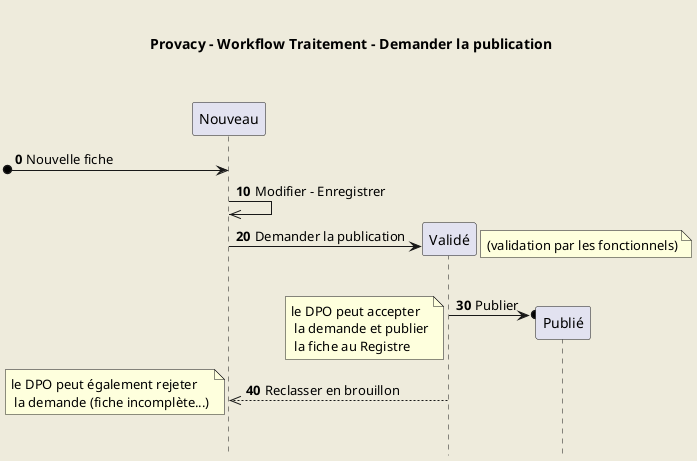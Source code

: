uml-processing-validate
@startuml
autonumber 0 10
hide footbox

skinparam backgroundColor #EEEBDC

Title \n**Provacy - Workflow Traitement - Demander la publication**\n\n


participant CREATED as "Nouveau"

[o-> CREATED : Nouvelle fiche
CREATED ->> CREATED : Modifier - Enregistrer


create participant VALIDATED as "Validé"

CREATED -> VALIDATED : Demander la publication
note right: (validation par les fonctionnels)

|||

create participant FINISHED as "Publié"
VALIDATED ->o FINISHED : Publier
note left: le DPO peut accepter\n la demande et publier\n la fiche au Registre
VALIDATED -->> CREATED : Reclasser en brouillon
note left: le DPO peut également rejeter\n la demande (fiche incomplète...)

|||
@enduml
uml-processing-validate
